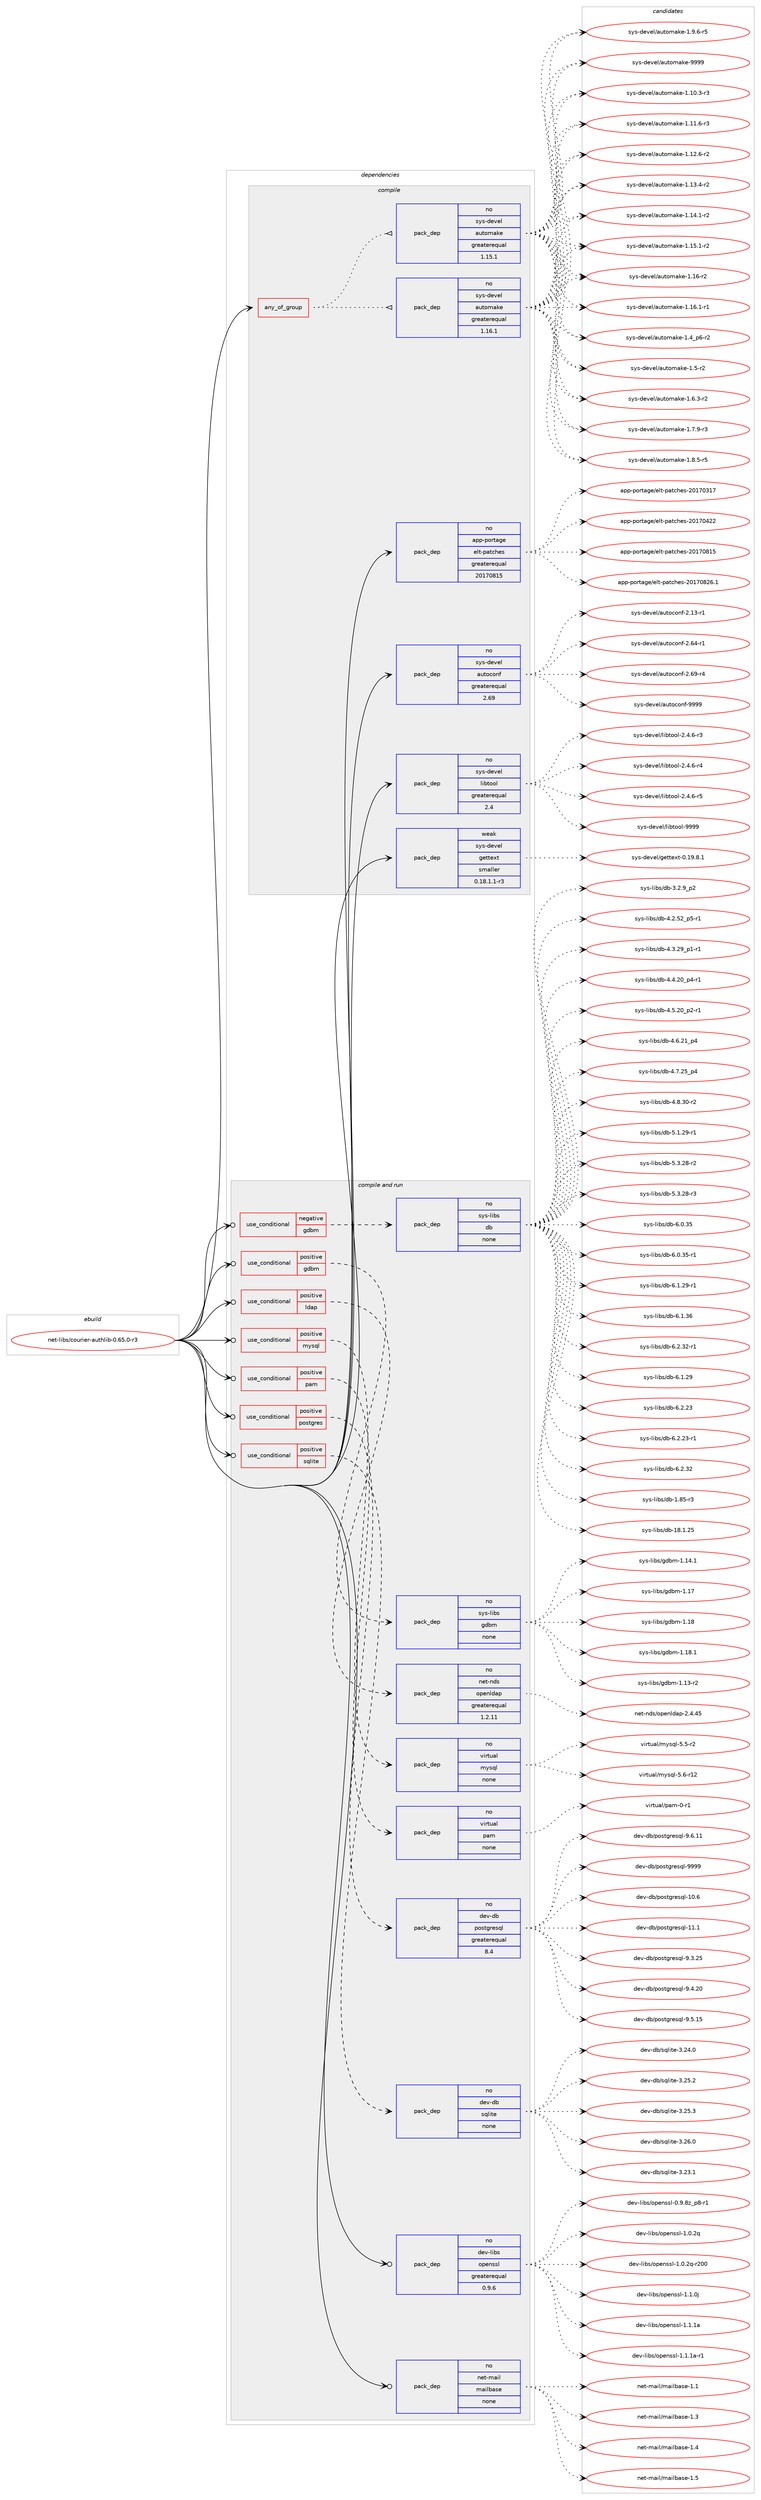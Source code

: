 digraph prolog {

# *************
# Graph options
# *************

newrank=true;
concentrate=true;
compound=true;
graph [rankdir=LR,fontname=Helvetica,fontsize=10,ranksep=1.5];#, ranksep=2.5, nodesep=0.2];
edge  [arrowhead=vee];
node  [fontname=Helvetica,fontsize=10];

# **********
# The ebuild
# **********

subgraph cluster_leftcol {
color=gray;
rank=same;
label=<<i>ebuild</i>>;
id [label="net-libs/courier-authlib-0.65.0-r3", color=red, width=4, href="../net-libs/courier-authlib-0.65.0-r3.svg"];
}

# ****************
# The dependencies
# ****************

subgraph cluster_midcol {
color=gray;
label=<<i>dependencies</i>>;
subgraph cluster_compile {
fillcolor="#eeeeee";
style=filled;
label=<<i>compile</i>>;
subgraph any97 {
dependency3234 [label=<<TABLE BORDER="0" CELLBORDER="1" CELLSPACING="0" CELLPADDING="4"><TR><TD CELLPADDING="10">any_of_group</TD></TR></TABLE>>, shape=none, color=red];subgraph pack2679 {
dependency3235 [label=<<TABLE BORDER="0" CELLBORDER="1" CELLSPACING="0" CELLPADDING="4" WIDTH="220"><TR><TD ROWSPAN="6" CELLPADDING="30">pack_dep</TD></TR><TR><TD WIDTH="110">no</TD></TR><TR><TD>sys-devel</TD></TR><TR><TD>automake</TD></TR><TR><TD>greaterequal</TD></TR><TR><TD>1.16.1</TD></TR></TABLE>>, shape=none, color=blue];
}
dependency3234:e -> dependency3235:w [weight=20,style="dotted",arrowhead="oinv"];
subgraph pack2680 {
dependency3236 [label=<<TABLE BORDER="0" CELLBORDER="1" CELLSPACING="0" CELLPADDING="4" WIDTH="220"><TR><TD ROWSPAN="6" CELLPADDING="30">pack_dep</TD></TR><TR><TD WIDTH="110">no</TD></TR><TR><TD>sys-devel</TD></TR><TR><TD>automake</TD></TR><TR><TD>greaterequal</TD></TR><TR><TD>1.15.1</TD></TR></TABLE>>, shape=none, color=blue];
}
dependency3234:e -> dependency3236:w [weight=20,style="dotted",arrowhead="oinv"];
}
id:e -> dependency3234:w [weight=20,style="solid",arrowhead="vee"];
subgraph pack2681 {
dependency3237 [label=<<TABLE BORDER="0" CELLBORDER="1" CELLSPACING="0" CELLPADDING="4" WIDTH="220"><TR><TD ROWSPAN="6" CELLPADDING="30">pack_dep</TD></TR><TR><TD WIDTH="110">no</TD></TR><TR><TD>app-portage</TD></TR><TR><TD>elt-patches</TD></TR><TR><TD>greaterequal</TD></TR><TR><TD>20170815</TD></TR></TABLE>>, shape=none, color=blue];
}
id:e -> dependency3237:w [weight=20,style="solid",arrowhead="vee"];
subgraph pack2682 {
dependency3238 [label=<<TABLE BORDER="0" CELLBORDER="1" CELLSPACING="0" CELLPADDING="4" WIDTH="220"><TR><TD ROWSPAN="6" CELLPADDING="30">pack_dep</TD></TR><TR><TD WIDTH="110">no</TD></TR><TR><TD>sys-devel</TD></TR><TR><TD>autoconf</TD></TR><TR><TD>greaterequal</TD></TR><TR><TD>2.69</TD></TR></TABLE>>, shape=none, color=blue];
}
id:e -> dependency3238:w [weight=20,style="solid",arrowhead="vee"];
subgraph pack2683 {
dependency3239 [label=<<TABLE BORDER="0" CELLBORDER="1" CELLSPACING="0" CELLPADDING="4" WIDTH="220"><TR><TD ROWSPAN="6" CELLPADDING="30">pack_dep</TD></TR><TR><TD WIDTH="110">no</TD></TR><TR><TD>sys-devel</TD></TR><TR><TD>libtool</TD></TR><TR><TD>greaterequal</TD></TR><TR><TD>2.4</TD></TR></TABLE>>, shape=none, color=blue];
}
id:e -> dependency3239:w [weight=20,style="solid",arrowhead="vee"];
subgraph pack2684 {
dependency3240 [label=<<TABLE BORDER="0" CELLBORDER="1" CELLSPACING="0" CELLPADDING="4" WIDTH="220"><TR><TD ROWSPAN="6" CELLPADDING="30">pack_dep</TD></TR><TR><TD WIDTH="110">weak</TD></TR><TR><TD>sys-devel</TD></TR><TR><TD>gettext</TD></TR><TR><TD>smaller</TD></TR><TR><TD>0.18.1.1-r3</TD></TR></TABLE>>, shape=none, color=blue];
}
id:e -> dependency3240:w [weight=20,style="solid",arrowhead="vee"];
}
subgraph cluster_compileandrun {
fillcolor="#eeeeee";
style=filled;
label=<<i>compile and run</i>>;
subgraph cond457 {
dependency3241 [label=<<TABLE BORDER="0" CELLBORDER="1" CELLSPACING="0" CELLPADDING="4"><TR><TD ROWSPAN="3" CELLPADDING="10">use_conditional</TD></TR><TR><TD>negative</TD></TR><TR><TD>gdbm</TD></TR></TABLE>>, shape=none, color=red];
subgraph pack2685 {
dependency3242 [label=<<TABLE BORDER="0" CELLBORDER="1" CELLSPACING="0" CELLPADDING="4" WIDTH="220"><TR><TD ROWSPAN="6" CELLPADDING="30">pack_dep</TD></TR><TR><TD WIDTH="110">no</TD></TR><TR><TD>sys-libs</TD></TR><TR><TD>db</TD></TR><TR><TD>none</TD></TR><TR><TD></TD></TR></TABLE>>, shape=none, color=blue];
}
dependency3241:e -> dependency3242:w [weight=20,style="dashed",arrowhead="vee"];
}
id:e -> dependency3241:w [weight=20,style="solid",arrowhead="odotvee"];
subgraph cond458 {
dependency3243 [label=<<TABLE BORDER="0" CELLBORDER="1" CELLSPACING="0" CELLPADDING="4"><TR><TD ROWSPAN="3" CELLPADDING="10">use_conditional</TD></TR><TR><TD>positive</TD></TR><TR><TD>gdbm</TD></TR></TABLE>>, shape=none, color=red];
subgraph pack2686 {
dependency3244 [label=<<TABLE BORDER="0" CELLBORDER="1" CELLSPACING="0" CELLPADDING="4" WIDTH="220"><TR><TD ROWSPAN="6" CELLPADDING="30">pack_dep</TD></TR><TR><TD WIDTH="110">no</TD></TR><TR><TD>sys-libs</TD></TR><TR><TD>gdbm</TD></TR><TR><TD>none</TD></TR><TR><TD></TD></TR></TABLE>>, shape=none, color=blue];
}
dependency3243:e -> dependency3244:w [weight=20,style="dashed",arrowhead="vee"];
}
id:e -> dependency3243:w [weight=20,style="solid",arrowhead="odotvee"];
subgraph cond459 {
dependency3245 [label=<<TABLE BORDER="0" CELLBORDER="1" CELLSPACING="0" CELLPADDING="4"><TR><TD ROWSPAN="3" CELLPADDING="10">use_conditional</TD></TR><TR><TD>positive</TD></TR><TR><TD>ldap</TD></TR></TABLE>>, shape=none, color=red];
subgraph pack2687 {
dependency3246 [label=<<TABLE BORDER="0" CELLBORDER="1" CELLSPACING="0" CELLPADDING="4" WIDTH="220"><TR><TD ROWSPAN="6" CELLPADDING="30">pack_dep</TD></TR><TR><TD WIDTH="110">no</TD></TR><TR><TD>net-nds</TD></TR><TR><TD>openldap</TD></TR><TR><TD>greaterequal</TD></TR><TR><TD>1.2.11</TD></TR></TABLE>>, shape=none, color=blue];
}
dependency3245:e -> dependency3246:w [weight=20,style="dashed",arrowhead="vee"];
}
id:e -> dependency3245:w [weight=20,style="solid",arrowhead="odotvee"];
subgraph cond460 {
dependency3247 [label=<<TABLE BORDER="0" CELLBORDER="1" CELLSPACING="0" CELLPADDING="4"><TR><TD ROWSPAN="3" CELLPADDING="10">use_conditional</TD></TR><TR><TD>positive</TD></TR><TR><TD>mysql</TD></TR></TABLE>>, shape=none, color=red];
subgraph pack2688 {
dependency3248 [label=<<TABLE BORDER="0" CELLBORDER="1" CELLSPACING="0" CELLPADDING="4" WIDTH="220"><TR><TD ROWSPAN="6" CELLPADDING="30">pack_dep</TD></TR><TR><TD WIDTH="110">no</TD></TR><TR><TD>virtual</TD></TR><TR><TD>mysql</TD></TR><TR><TD>none</TD></TR><TR><TD></TD></TR></TABLE>>, shape=none, color=blue];
}
dependency3247:e -> dependency3248:w [weight=20,style="dashed",arrowhead="vee"];
}
id:e -> dependency3247:w [weight=20,style="solid",arrowhead="odotvee"];
subgraph cond461 {
dependency3249 [label=<<TABLE BORDER="0" CELLBORDER="1" CELLSPACING="0" CELLPADDING="4"><TR><TD ROWSPAN="3" CELLPADDING="10">use_conditional</TD></TR><TR><TD>positive</TD></TR><TR><TD>pam</TD></TR></TABLE>>, shape=none, color=red];
subgraph pack2689 {
dependency3250 [label=<<TABLE BORDER="0" CELLBORDER="1" CELLSPACING="0" CELLPADDING="4" WIDTH="220"><TR><TD ROWSPAN="6" CELLPADDING="30">pack_dep</TD></TR><TR><TD WIDTH="110">no</TD></TR><TR><TD>virtual</TD></TR><TR><TD>pam</TD></TR><TR><TD>none</TD></TR><TR><TD></TD></TR></TABLE>>, shape=none, color=blue];
}
dependency3249:e -> dependency3250:w [weight=20,style="dashed",arrowhead="vee"];
}
id:e -> dependency3249:w [weight=20,style="solid",arrowhead="odotvee"];
subgraph cond462 {
dependency3251 [label=<<TABLE BORDER="0" CELLBORDER="1" CELLSPACING="0" CELLPADDING="4"><TR><TD ROWSPAN="3" CELLPADDING="10">use_conditional</TD></TR><TR><TD>positive</TD></TR><TR><TD>postgres</TD></TR></TABLE>>, shape=none, color=red];
subgraph pack2690 {
dependency3252 [label=<<TABLE BORDER="0" CELLBORDER="1" CELLSPACING="0" CELLPADDING="4" WIDTH="220"><TR><TD ROWSPAN="6" CELLPADDING="30">pack_dep</TD></TR><TR><TD WIDTH="110">no</TD></TR><TR><TD>dev-db</TD></TR><TR><TD>postgresql</TD></TR><TR><TD>greaterequal</TD></TR><TR><TD>8.4</TD></TR></TABLE>>, shape=none, color=blue];
}
dependency3251:e -> dependency3252:w [weight=20,style="dashed",arrowhead="vee"];
}
id:e -> dependency3251:w [weight=20,style="solid",arrowhead="odotvee"];
subgraph cond463 {
dependency3253 [label=<<TABLE BORDER="0" CELLBORDER="1" CELLSPACING="0" CELLPADDING="4"><TR><TD ROWSPAN="3" CELLPADDING="10">use_conditional</TD></TR><TR><TD>positive</TD></TR><TR><TD>sqlite</TD></TR></TABLE>>, shape=none, color=red];
subgraph pack2691 {
dependency3254 [label=<<TABLE BORDER="0" CELLBORDER="1" CELLSPACING="0" CELLPADDING="4" WIDTH="220"><TR><TD ROWSPAN="6" CELLPADDING="30">pack_dep</TD></TR><TR><TD WIDTH="110">no</TD></TR><TR><TD>dev-db</TD></TR><TR><TD>sqlite</TD></TR><TR><TD>none</TD></TR><TR><TD></TD></TR></TABLE>>, shape=none, color=blue];
}
dependency3253:e -> dependency3254:w [weight=20,style="dashed",arrowhead="vee"];
}
id:e -> dependency3253:w [weight=20,style="solid",arrowhead="odotvee"];
subgraph pack2692 {
dependency3255 [label=<<TABLE BORDER="0" CELLBORDER="1" CELLSPACING="0" CELLPADDING="4" WIDTH="220"><TR><TD ROWSPAN="6" CELLPADDING="30">pack_dep</TD></TR><TR><TD WIDTH="110">no</TD></TR><TR><TD>dev-libs</TD></TR><TR><TD>openssl</TD></TR><TR><TD>greaterequal</TD></TR><TR><TD>0.9.6</TD></TR></TABLE>>, shape=none, color=blue];
}
id:e -> dependency3255:w [weight=20,style="solid",arrowhead="odotvee"];
subgraph pack2693 {
dependency3256 [label=<<TABLE BORDER="0" CELLBORDER="1" CELLSPACING="0" CELLPADDING="4" WIDTH="220"><TR><TD ROWSPAN="6" CELLPADDING="30">pack_dep</TD></TR><TR><TD WIDTH="110">no</TD></TR><TR><TD>net-mail</TD></TR><TR><TD>mailbase</TD></TR><TR><TD>none</TD></TR><TR><TD></TD></TR></TABLE>>, shape=none, color=blue];
}
id:e -> dependency3256:w [weight=20,style="solid",arrowhead="odotvee"];
}
subgraph cluster_run {
fillcolor="#eeeeee";
style=filled;
label=<<i>run</i>>;
}
}

# **************
# The candidates
# **************

subgraph cluster_choices {
rank=same;
color=gray;
label=<<i>candidates</i>>;

subgraph choice2679 {
color=black;
nodesep=1;
choice11512111545100101118101108479711711611110997107101454946494846514511451 [label="sys-devel/automake-1.10.3-r3", color=red, width=4,href="../sys-devel/automake-1.10.3-r3.svg"];
choice11512111545100101118101108479711711611110997107101454946494946544511451 [label="sys-devel/automake-1.11.6-r3", color=red, width=4,href="../sys-devel/automake-1.11.6-r3.svg"];
choice11512111545100101118101108479711711611110997107101454946495046544511450 [label="sys-devel/automake-1.12.6-r2", color=red, width=4,href="../sys-devel/automake-1.12.6-r2.svg"];
choice11512111545100101118101108479711711611110997107101454946495146524511450 [label="sys-devel/automake-1.13.4-r2", color=red, width=4,href="../sys-devel/automake-1.13.4-r2.svg"];
choice11512111545100101118101108479711711611110997107101454946495246494511450 [label="sys-devel/automake-1.14.1-r2", color=red, width=4,href="../sys-devel/automake-1.14.1-r2.svg"];
choice11512111545100101118101108479711711611110997107101454946495346494511450 [label="sys-devel/automake-1.15.1-r2", color=red, width=4,href="../sys-devel/automake-1.15.1-r2.svg"];
choice1151211154510010111810110847971171161111099710710145494649544511450 [label="sys-devel/automake-1.16-r2", color=red, width=4,href="../sys-devel/automake-1.16-r2.svg"];
choice11512111545100101118101108479711711611110997107101454946495446494511449 [label="sys-devel/automake-1.16.1-r1", color=red, width=4,href="../sys-devel/automake-1.16.1-r1.svg"];
choice115121115451001011181011084797117116111109971071014549465295112544511450 [label="sys-devel/automake-1.4_p6-r2", color=red, width=4,href="../sys-devel/automake-1.4_p6-r2.svg"];
choice11512111545100101118101108479711711611110997107101454946534511450 [label="sys-devel/automake-1.5-r2", color=red, width=4,href="../sys-devel/automake-1.5-r2.svg"];
choice115121115451001011181011084797117116111109971071014549465446514511450 [label="sys-devel/automake-1.6.3-r2", color=red, width=4,href="../sys-devel/automake-1.6.3-r2.svg"];
choice115121115451001011181011084797117116111109971071014549465546574511451 [label="sys-devel/automake-1.7.9-r3", color=red, width=4,href="../sys-devel/automake-1.7.9-r3.svg"];
choice115121115451001011181011084797117116111109971071014549465646534511453 [label="sys-devel/automake-1.8.5-r5", color=red, width=4,href="../sys-devel/automake-1.8.5-r5.svg"];
choice115121115451001011181011084797117116111109971071014549465746544511453 [label="sys-devel/automake-1.9.6-r5", color=red, width=4,href="../sys-devel/automake-1.9.6-r5.svg"];
choice115121115451001011181011084797117116111109971071014557575757 [label="sys-devel/automake-9999", color=red, width=4,href="../sys-devel/automake-9999.svg"];
dependency3235:e -> choice11512111545100101118101108479711711611110997107101454946494846514511451:w [style=dotted,weight="100"];
dependency3235:e -> choice11512111545100101118101108479711711611110997107101454946494946544511451:w [style=dotted,weight="100"];
dependency3235:e -> choice11512111545100101118101108479711711611110997107101454946495046544511450:w [style=dotted,weight="100"];
dependency3235:e -> choice11512111545100101118101108479711711611110997107101454946495146524511450:w [style=dotted,weight="100"];
dependency3235:e -> choice11512111545100101118101108479711711611110997107101454946495246494511450:w [style=dotted,weight="100"];
dependency3235:e -> choice11512111545100101118101108479711711611110997107101454946495346494511450:w [style=dotted,weight="100"];
dependency3235:e -> choice1151211154510010111810110847971171161111099710710145494649544511450:w [style=dotted,weight="100"];
dependency3235:e -> choice11512111545100101118101108479711711611110997107101454946495446494511449:w [style=dotted,weight="100"];
dependency3235:e -> choice115121115451001011181011084797117116111109971071014549465295112544511450:w [style=dotted,weight="100"];
dependency3235:e -> choice11512111545100101118101108479711711611110997107101454946534511450:w [style=dotted,weight="100"];
dependency3235:e -> choice115121115451001011181011084797117116111109971071014549465446514511450:w [style=dotted,weight="100"];
dependency3235:e -> choice115121115451001011181011084797117116111109971071014549465546574511451:w [style=dotted,weight="100"];
dependency3235:e -> choice115121115451001011181011084797117116111109971071014549465646534511453:w [style=dotted,weight="100"];
dependency3235:e -> choice115121115451001011181011084797117116111109971071014549465746544511453:w [style=dotted,weight="100"];
dependency3235:e -> choice115121115451001011181011084797117116111109971071014557575757:w [style=dotted,weight="100"];
}
subgraph choice2680 {
color=black;
nodesep=1;
choice11512111545100101118101108479711711611110997107101454946494846514511451 [label="sys-devel/automake-1.10.3-r3", color=red, width=4,href="../sys-devel/automake-1.10.3-r3.svg"];
choice11512111545100101118101108479711711611110997107101454946494946544511451 [label="sys-devel/automake-1.11.6-r3", color=red, width=4,href="../sys-devel/automake-1.11.6-r3.svg"];
choice11512111545100101118101108479711711611110997107101454946495046544511450 [label="sys-devel/automake-1.12.6-r2", color=red, width=4,href="../sys-devel/automake-1.12.6-r2.svg"];
choice11512111545100101118101108479711711611110997107101454946495146524511450 [label="sys-devel/automake-1.13.4-r2", color=red, width=4,href="../sys-devel/automake-1.13.4-r2.svg"];
choice11512111545100101118101108479711711611110997107101454946495246494511450 [label="sys-devel/automake-1.14.1-r2", color=red, width=4,href="../sys-devel/automake-1.14.1-r2.svg"];
choice11512111545100101118101108479711711611110997107101454946495346494511450 [label="sys-devel/automake-1.15.1-r2", color=red, width=4,href="../sys-devel/automake-1.15.1-r2.svg"];
choice1151211154510010111810110847971171161111099710710145494649544511450 [label="sys-devel/automake-1.16-r2", color=red, width=4,href="../sys-devel/automake-1.16-r2.svg"];
choice11512111545100101118101108479711711611110997107101454946495446494511449 [label="sys-devel/automake-1.16.1-r1", color=red, width=4,href="../sys-devel/automake-1.16.1-r1.svg"];
choice115121115451001011181011084797117116111109971071014549465295112544511450 [label="sys-devel/automake-1.4_p6-r2", color=red, width=4,href="../sys-devel/automake-1.4_p6-r2.svg"];
choice11512111545100101118101108479711711611110997107101454946534511450 [label="sys-devel/automake-1.5-r2", color=red, width=4,href="../sys-devel/automake-1.5-r2.svg"];
choice115121115451001011181011084797117116111109971071014549465446514511450 [label="sys-devel/automake-1.6.3-r2", color=red, width=4,href="../sys-devel/automake-1.6.3-r2.svg"];
choice115121115451001011181011084797117116111109971071014549465546574511451 [label="sys-devel/automake-1.7.9-r3", color=red, width=4,href="../sys-devel/automake-1.7.9-r3.svg"];
choice115121115451001011181011084797117116111109971071014549465646534511453 [label="sys-devel/automake-1.8.5-r5", color=red, width=4,href="../sys-devel/automake-1.8.5-r5.svg"];
choice115121115451001011181011084797117116111109971071014549465746544511453 [label="sys-devel/automake-1.9.6-r5", color=red, width=4,href="../sys-devel/automake-1.9.6-r5.svg"];
choice115121115451001011181011084797117116111109971071014557575757 [label="sys-devel/automake-9999", color=red, width=4,href="../sys-devel/automake-9999.svg"];
dependency3236:e -> choice11512111545100101118101108479711711611110997107101454946494846514511451:w [style=dotted,weight="100"];
dependency3236:e -> choice11512111545100101118101108479711711611110997107101454946494946544511451:w [style=dotted,weight="100"];
dependency3236:e -> choice11512111545100101118101108479711711611110997107101454946495046544511450:w [style=dotted,weight="100"];
dependency3236:e -> choice11512111545100101118101108479711711611110997107101454946495146524511450:w [style=dotted,weight="100"];
dependency3236:e -> choice11512111545100101118101108479711711611110997107101454946495246494511450:w [style=dotted,weight="100"];
dependency3236:e -> choice11512111545100101118101108479711711611110997107101454946495346494511450:w [style=dotted,weight="100"];
dependency3236:e -> choice1151211154510010111810110847971171161111099710710145494649544511450:w [style=dotted,weight="100"];
dependency3236:e -> choice11512111545100101118101108479711711611110997107101454946495446494511449:w [style=dotted,weight="100"];
dependency3236:e -> choice115121115451001011181011084797117116111109971071014549465295112544511450:w [style=dotted,weight="100"];
dependency3236:e -> choice11512111545100101118101108479711711611110997107101454946534511450:w [style=dotted,weight="100"];
dependency3236:e -> choice115121115451001011181011084797117116111109971071014549465446514511450:w [style=dotted,weight="100"];
dependency3236:e -> choice115121115451001011181011084797117116111109971071014549465546574511451:w [style=dotted,weight="100"];
dependency3236:e -> choice115121115451001011181011084797117116111109971071014549465646534511453:w [style=dotted,weight="100"];
dependency3236:e -> choice115121115451001011181011084797117116111109971071014549465746544511453:w [style=dotted,weight="100"];
dependency3236:e -> choice115121115451001011181011084797117116111109971071014557575757:w [style=dotted,weight="100"];
}
subgraph choice2681 {
color=black;
nodesep=1;
choice97112112451121111141169710310147101108116451129711699104101115455048495548514955 [label="app-portage/elt-patches-20170317", color=red, width=4,href="../app-portage/elt-patches-20170317.svg"];
choice97112112451121111141169710310147101108116451129711699104101115455048495548525050 [label="app-portage/elt-patches-20170422", color=red, width=4,href="../app-portage/elt-patches-20170422.svg"];
choice97112112451121111141169710310147101108116451129711699104101115455048495548564953 [label="app-portage/elt-patches-20170815", color=red, width=4,href="../app-portage/elt-patches-20170815.svg"];
choice971121124511211111411697103101471011081164511297116991041011154550484955485650544649 [label="app-portage/elt-patches-20170826.1", color=red, width=4,href="../app-portage/elt-patches-20170826.1.svg"];
dependency3237:e -> choice97112112451121111141169710310147101108116451129711699104101115455048495548514955:w [style=dotted,weight="100"];
dependency3237:e -> choice97112112451121111141169710310147101108116451129711699104101115455048495548525050:w [style=dotted,weight="100"];
dependency3237:e -> choice97112112451121111141169710310147101108116451129711699104101115455048495548564953:w [style=dotted,weight="100"];
dependency3237:e -> choice971121124511211111411697103101471011081164511297116991041011154550484955485650544649:w [style=dotted,weight="100"];
}
subgraph choice2682 {
color=black;
nodesep=1;
choice1151211154510010111810110847971171161119911111010245504649514511449 [label="sys-devel/autoconf-2.13-r1", color=red, width=4,href="../sys-devel/autoconf-2.13-r1.svg"];
choice1151211154510010111810110847971171161119911111010245504654524511449 [label="sys-devel/autoconf-2.64-r1", color=red, width=4,href="../sys-devel/autoconf-2.64-r1.svg"];
choice1151211154510010111810110847971171161119911111010245504654574511452 [label="sys-devel/autoconf-2.69-r4", color=red, width=4,href="../sys-devel/autoconf-2.69-r4.svg"];
choice115121115451001011181011084797117116111991111101024557575757 [label="sys-devel/autoconf-9999", color=red, width=4,href="../sys-devel/autoconf-9999.svg"];
dependency3238:e -> choice1151211154510010111810110847971171161119911111010245504649514511449:w [style=dotted,weight="100"];
dependency3238:e -> choice1151211154510010111810110847971171161119911111010245504654524511449:w [style=dotted,weight="100"];
dependency3238:e -> choice1151211154510010111810110847971171161119911111010245504654574511452:w [style=dotted,weight="100"];
dependency3238:e -> choice115121115451001011181011084797117116111991111101024557575757:w [style=dotted,weight="100"];
}
subgraph choice2683 {
color=black;
nodesep=1;
choice1151211154510010111810110847108105981161111111084550465246544511451 [label="sys-devel/libtool-2.4.6-r3", color=red, width=4,href="../sys-devel/libtool-2.4.6-r3.svg"];
choice1151211154510010111810110847108105981161111111084550465246544511452 [label="sys-devel/libtool-2.4.6-r4", color=red, width=4,href="../sys-devel/libtool-2.4.6-r4.svg"];
choice1151211154510010111810110847108105981161111111084550465246544511453 [label="sys-devel/libtool-2.4.6-r5", color=red, width=4,href="../sys-devel/libtool-2.4.6-r5.svg"];
choice1151211154510010111810110847108105981161111111084557575757 [label="sys-devel/libtool-9999", color=red, width=4,href="../sys-devel/libtool-9999.svg"];
dependency3239:e -> choice1151211154510010111810110847108105981161111111084550465246544511451:w [style=dotted,weight="100"];
dependency3239:e -> choice1151211154510010111810110847108105981161111111084550465246544511452:w [style=dotted,weight="100"];
dependency3239:e -> choice1151211154510010111810110847108105981161111111084550465246544511453:w [style=dotted,weight="100"];
dependency3239:e -> choice1151211154510010111810110847108105981161111111084557575757:w [style=dotted,weight="100"];
}
subgraph choice2684 {
color=black;
nodesep=1;
choice1151211154510010111810110847103101116116101120116454846495746564649 [label="sys-devel/gettext-0.19.8.1", color=red, width=4,href="../sys-devel/gettext-0.19.8.1.svg"];
dependency3240:e -> choice1151211154510010111810110847103101116116101120116454846495746564649:w [style=dotted,weight="100"];
}
subgraph choice2685 {
color=black;
nodesep=1;
choice1151211154510810598115471009845544649465057 [label="sys-libs/db-6.1.29", color=red, width=4,href="../sys-libs/db-6.1.29.svg"];
choice1151211154510810598115471009845544650465051 [label="sys-libs/db-6.2.23", color=red, width=4,href="../sys-libs/db-6.2.23.svg"];
choice11512111545108105981154710098455446504650514511449 [label="sys-libs/db-6.2.23-r1", color=red, width=4,href="../sys-libs/db-6.2.23-r1.svg"];
choice1151211154510810598115471009845544650465150 [label="sys-libs/db-6.2.32", color=red, width=4,href="../sys-libs/db-6.2.32.svg"];
choice1151211154510810598115471009845494656534511451 [label="sys-libs/db-1.85-r3", color=red, width=4,href="../sys-libs/db-1.85-r3.svg"];
choice115121115451081059811547100984549564649465053 [label="sys-libs/db-18.1.25", color=red, width=4,href="../sys-libs/db-18.1.25.svg"];
choice115121115451081059811547100984551465046579511250 [label="sys-libs/db-3.2.9_p2", color=red, width=4,href="../sys-libs/db-3.2.9_p2.svg"];
choice115121115451081059811547100984552465046535095112534511449 [label="sys-libs/db-4.2.52_p5-r1", color=red, width=4,href="../sys-libs/db-4.2.52_p5-r1.svg"];
choice115121115451081059811547100984552465146505795112494511449 [label="sys-libs/db-4.3.29_p1-r1", color=red, width=4,href="../sys-libs/db-4.3.29_p1-r1.svg"];
choice115121115451081059811547100984552465246504895112524511449 [label="sys-libs/db-4.4.20_p4-r1", color=red, width=4,href="../sys-libs/db-4.4.20_p4-r1.svg"];
choice115121115451081059811547100984552465346504895112504511449 [label="sys-libs/db-4.5.20_p2-r1", color=red, width=4,href="../sys-libs/db-4.5.20_p2-r1.svg"];
choice11512111545108105981154710098455246544650499511252 [label="sys-libs/db-4.6.21_p4", color=red, width=4,href="../sys-libs/db-4.6.21_p4.svg"];
choice11512111545108105981154710098455246554650539511252 [label="sys-libs/db-4.7.25_p4", color=red, width=4,href="../sys-libs/db-4.7.25_p4.svg"];
choice11512111545108105981154710098455246564651484511450 [label="sys-libs/db-4.8.30-r2", color=red, width=4,href="../sys-libs/db-4.8.30-r2.svg"];
choice11512111545108105981154710098455346494650574511449 [label="sys-libs/db-5.1.29-r1", color=red, width=4,href="../sys-libs/db-5.1.29-r1.svg"];
choice11512111545108105981154710098455346514650564511450 [label="sys-libs/db-5.3.28-r2", color=red, width=4,href="../sys-libs/db-5.3.28-r2.svg"];
choice11512111545108105981154710098455346514650564511451 [label="sys-libs/db-5.3.28-r3", color=red, width=4,href="../sys-libs/db-5.3.28-r3.svg"];
choice1151211154510810598115471009845544648465153 [label="sys-libs/db-6.0.35", color=red, width=4,href="../sys-libs/db-6.0.35.svg"];
choice11512111545108105981154710098455446484651534511449 [label="sys-libs/db-6.0.35-r1", color=red, width=4,href="../sys-libs/db-6.0.35-r1.svg"];
choice11512111545108105981154710098455446494650574511449 [label="sys-libs/db-6.1.29-r1", color=red, width=4,href="../sys-libs/db-6.1.29-r1.svg"];
choice1151211154510810598115471009845544649465154 [label="sys-libs/db-6.1.36", color=red, width=4,href="../sys-libs/db-6.1.36.svg"];
choice11512111545108105981154710098455446504651504511449 [label="sys-libs/db-6.2.32-r1", color=red, width=4,href="../sys-libs/db-6.2.32-r1.svg"];
dependency3242:e -> choice1151211154510810598115471009845544649465057:w [style=dotted,weight="100"];
dependency3242:e -> choice1151211154510810598115471009845544650465051:w [style=dotted,weight="100"];
dependency3242:e -> choice11512111545108105981154710098455446504650514511449:w [style=dotted,weight="100"];
dependency3242:e -> choice1151211154510810598115471009845544650465150:w [style=dotted,weight="100"];
dependency3242:e -> choice1151211154510810598115471009845494656534511451:w [style=dotted,weight="100"];
dependency3242:e -> choice115121115451081059811547100984549564649465053:w [style=dotted,weight="100"];
dependency3242:e -> choice115121115451081059811547100984551465046579511250:w [style=dotted,weight="100"];
dependency3242:e -> choice115121115451081059811547100984552465046535095112534511449:w [style=dotted,weight="100"];
dependency3242:e -> choice115121115451081059811547100984552465146505795112494511449:w [style=dotted,weight="100"];
dependency3242:e -> choice115121115451081059811547100984552465246504895112524511449:w [style=dotted,weight="100"];
dependency3242:e -> choice115121115451081059811547100984552465346504895112504511449:w [style=dotted,weight="100"];
dependency3242:e -> choice11512111545108105981154710098455246544650499511252:w [style=dotted,weight="100"];
dependency3242:e -> choice11512111545108105981154710098455246554650539511252:w [style=dotted,weight="100"];
dependency3242:e -> choice11512111545108105981154710098455246564651484511450:w [style=dotted,weight="100"];
dependency3242:e -> choice11512111545108105981154710098455346494650574511449:w [style=dotted,weight="100"];
dependency3242:e -> choice11512111545108105981154710098455346514650564511450:w [style=dotted,weight="100"];
dependency3242:e -> choice11512111545108105981154710098455346514650564511451:w [style=dotted,weight="100"];
dependency3242:e -> choice1151211154510810598115471009845544648465153:w [style=dotted,weight="100"];
dependency3242:e -> choice11512111545108105981154710098455446484651534511449:w [style=dotted,weight="100"];
dependency3242:e -> choice11512111545108105981154710098455446494650574511449:w [style=dotted,weight="100"];
dependency3242:e -> choice1151211154510810598115471009845544649465154:w [style=dotted,weight="100"];
dependency3242:e -> choice11512111545108105981154710098455446504651504511449:w [style=dotted,weight="100"];
}
subgraph choice2686 {
color=black;
nodesep=1;
choice1151211154510810598115471031009810945494649514511450 [label="sys-libs/gdbm-1.13-r2", color=red, width=4,href="../sys-libs/gdbm-1.13-r2.svg"];
choice1151211154510810598115471031009810945494649524649 [label="sys-libs/gdbm-1.14.1", color=red, width=4,href="../sys-libs/gdbm-1.14.1.svg"];
choice115121115451081059811547103100981094549464955 [label="sys-libs/gdbm-1.17", color=red, width=4,href="../sys-libs/gdbm-1.17.svg"];
choice115121115451081059811547103100981094549464956 [label="sys-libs/gdbm-1.18", color=red, width=4,href="../sys-libs/gdbm-1.18.svg"];
choice1151211154510810598115471031009810945494649564649 [label="sys-libs/gdbm-1.18.1", color=red, width=4,href="../sys-libs/gdbm-1.18.1.svg"];
dependency3244:e -> choice1151211154510810598115471031009810945494649514511450:w [style=dotted,weight="100"];
dependency3244:e -> choice1151211154510810598115471031009810945494649524649:w [style=dotted,weight="100"];
dependency3244:e -> choice115121115451081059811547103100981094549464955:w [style=dotted,weight="100"];
dependency3244:e -> choice115121115451081059811547103100981094549464956:w [style=dotted,weight="100"];
dependency3244:e -> choice1151211154510810598115471031009810945494649564649:w [style=dotted,weight="100"];
}
subgraph choice2687 {
color=black;
nodesep=1;
choice11010111645110100115471111121011101081009711245504652465253 [label="net-nds/openldap-2.4.45", color=red, width=4,href="../net-nds/openldap-2.4.45.svg"];
dependency3246:e -> choice11010111645110100115471111121011101081009711245504652465253:w [style=dotted,weight="100"];
}
subgraph choice2688 {
color=black;
nodesep=1;
choice1181051141161179710847109121115113108455346534511450 [label="virtual/mysql-5.5-r2", color=red, width=4,href="../virtual/mysql-5.5-r2.svg"];
choice118105114116117971084710912111511310845534654451144950 [label="virtual/mysql-5.6-r12", color=red, width=4,href="../virtual/mysql-5.6-r12.svg"];
dependency3248:e -> choice1181051141161179710847109121115113108455346534511450:w [style=dotted,weight="100"];
dependency3248:e -> choice118105114116117971084710912111511310845534654451144950:w [style=dotted,weight="100"];
}
subgraph choice2689 {
color=black;
nodesep=1;
choice11810511411611797108471129710945484511449 [label="virtual/pam-0-r1", color=red, width=4,href="../virtual/pam-0-r1.svg"];
dependency3250:e -> choice11810511411611797108471129710945484511449:w [style=dotted,weight="100"];
}
subgraph choice2690 {
color=black;
nodesep=1;
choice1001011184510098471121111151161031141011151131084549484654 [label="dev-db/postgresql-10.6", color=red, width=4,href="../dev-db/postgresql-10.6.svg"];
choice1001011184510098471121111151161031141011151131084549494649 [label="dev-db/postgresql-11.1", color=red, width=4,href="../dev-db/postgresql-11.1.svg"];
choice10010111845100984711211111511610311410111511310845574651465053 [label="dev-db/postgresql-9.3.25", color=red, width=4,href="../dev-db/postgresql-9.3.25.svg"];
choice10010111845100984711211111511610311410111511310845574652465048 [label="dev-db/postgresql-9.4.20", color=red, width=4,href="../dev-db/postgresql-9.4.20.svg"];
choice10010111845100984711211111511610311410111511310845574653464953 [label="dev-db/postgresql-9.5.15", color=red, width=4,href="../dev-db/postgresql-9.5.15.svg"];
choice10010111845100984711211111511610311410111511310845574654464949 [label="dev-db/postgresql-9.6.11", color=red, width=4,href="../dev-db/postgresql-9.6.11.svg"];
choice1001011184510098471121111151161031141011151131084557575757 [label="dev-db/postgresql-9999", color=red, width=4,href="../dev-db/postgresql-9999.svg"];
dependency3252:e -> choice1001011184510098471121111151161031141011151131084549484654:w [style=dotted,weight="100"];
dependency3252:e -> choice1001011184510098471121111151161031141011151131084549494649:w [style=dotted,weight="100"];
dependency3252:e -> choice10010111845100984711211111511610311410111511310845574651465053:w [style=dotted,weight="100"];
dependency3252:e -> choice10010111845100984711211111511610311410111511310845574652465048:w [style=dotted,weight="100"];
dependency3252:e -> choice10010111845100984711211111511610311410111511310845574653464953:w [style=dotted,weight="100"];
dependency3252:e -> choice10010111845100984711211111511610311410111511310845574654464949:w [style=dotted,weight="100"];
dependency3252:e -> choice1001011184510098471121111151161031141011151131084557575757:w [style=dotted,weight="100"];
}
subgraph choice2691 {
color=black;
nodesep=1;
choice10010111845100984711511310810511610145514650514649 [label="dev-db/sqlite-3.23.1", color=red, width=4,href="../dev-db/sqlite-3.23.1.svg"];
choice10010111845100984711511310810511610145514650524648 [label="dev-db/sqlite-3.24.0", color=red, width=4,href="../dev-db/sqlite-3.24.0.svg"];
choice10010111845100984711511310810511610145514650534650 [label="dev-db/sqlite-3.25.2", color=red, width=4,href="../dev-db/sqlite-3.25.2.svg"];
choice10010111845100984711511310810511610145514650534651 [label="dev-db/sqlite-3.25.3", color=red, width=4,href="../dev-db/sqlite-3.25.3.svg"];
choice10010111845100984711511310810511610145514650544648 [label="dev-db/sqlite-3.26.0", color=red, width=4,href="../dev-db/sqlite-3.26.0.svg"];
dependency3254:e -> choice10010111845100984711511310810511610145514650514649:w [style=dotted,weight="100"];
dependency3254:e -> choice10010111845100984711511310810511610145514650524648:w [style=dotted,weight="100"];
dependency3254:e -> choice10010111845100984711511310810511610145514650534650:w [style=dotted,weight="100"];
dependency3254:e -> choice10010111845100984711511310810511610145514650534651:w [style=dotted,weight="100"];
dependency3254:e -> choice10010111845100984711511310810511610145514650544648:w [style=dotted,weight="100"];
}
subgraph choice2692 {
color=black;
nodesep=1;
choice10010111845108105981154711111210111011511510845484657465612295112564511449 [label="dev-libs/openssl-0.9.8z_p8-r1", color=red, width=4,href="../dev-libs/openssl-0.9.8z_p8-r1.svg"];
choice100101118451081059811547111112101110115115108454946484650113 [label="dev-libs/openssl-1.0.2q", color=red, width=4,href="../dev-libs/openssl-1.0.2q.svg"];
choice10010111845108105981154711111210111011511510845494648465011345114504848 [label="dev-libs/openssl-1.0.2q-r200", color=red, width=4,href="../dev-libs/openssl-1.0.2q-r200.svg"];
choice100101118451081059811547111112101110115115108454946494648106 [label="dev-libs/openssl-1.1.0j", color=red, width=4,href="../dev-libs/openssl-1.1.0j.svg"];
choice10010111845108105981154711111210111011511510845494649464997 [label="dev-libs/openssl-1.1.1a", color=red, width=4,href="../dev-libs/openssl-1.1.1a.svg"];
choice100101118451081059811547111112101110115115108454946494649974511449 [label="dev-libs/openssl-1.1.1a-r1", color=red, width=4,href="../dev-libs/openssl-1.1.1a-r1.svg"];
dependency3255:e -> choice10010111845108105981154711111210111011511510845484657465612295112564511449:w [style=dotted,weight="100"];
dependency3255:e -> choice100101118451081059811547111112101110115115108454946484650113:w [style=dotted,weight="100"];
dependency3255:e -> choice10010111845108105981154711111210111011511510845494648465011345114504848:w [style=dotted,weight="100"];
dependency3255:e -> choice100101118451081059811547111112101110115115108454946494648106:w [style=dotted,weight="100"];
dependency3255:e -> choice10010111845108105981154711111210111011511510845494649464997:w [style=dotted,weight="100"];
dependency3255:e -> choice100101118451081059811547111112101110115115108454946494649974511449:w [style=dotted,weight="100"];
}
subgraph choice2693 {
color=black;
nodesep=1;
choice11010111645109971051084710997105108989711510145494649 [label="net-mail/mailbase-1.1", color=red, width=4,href="../net-mail/mailbase-1.1.svg"];
choice11010111645109971051084710997105108989711510145494651 [label="net-mail/mailbase-1.3", color=red, width=4,href="../net-mail/mailbase-1.3.svg"];
choice11010111645109971051084710997105108989711510145494652 [label="net-mail/mailbase-1.4", color=red, width=4,href="../net-mail/mailbase-1.4.svg"];
choice11010111645109971051084710997105108989711510145494653 [label="net-mail/mailbase-1.5", color=red, width=4,href="../net-mail/mailbase-1.5.svg"];
dependency3256:e -> choice11010111645109971051084710997105108989711510145494649:w [style=dotted,weight="100"];
dependency3256:e -> choice11010111645109971051084710997105108989711510145494651:w [style=dotted,weight="100"];
dependency3256:e -> choice11010111645109971051084710997105108989711510145494652:w [style=dotted,weight="100"];
dependency3256:e -> choice11010111645109971051084710997105108989711510145494653:w [style=dotted,weight="100"];
}
}

}

